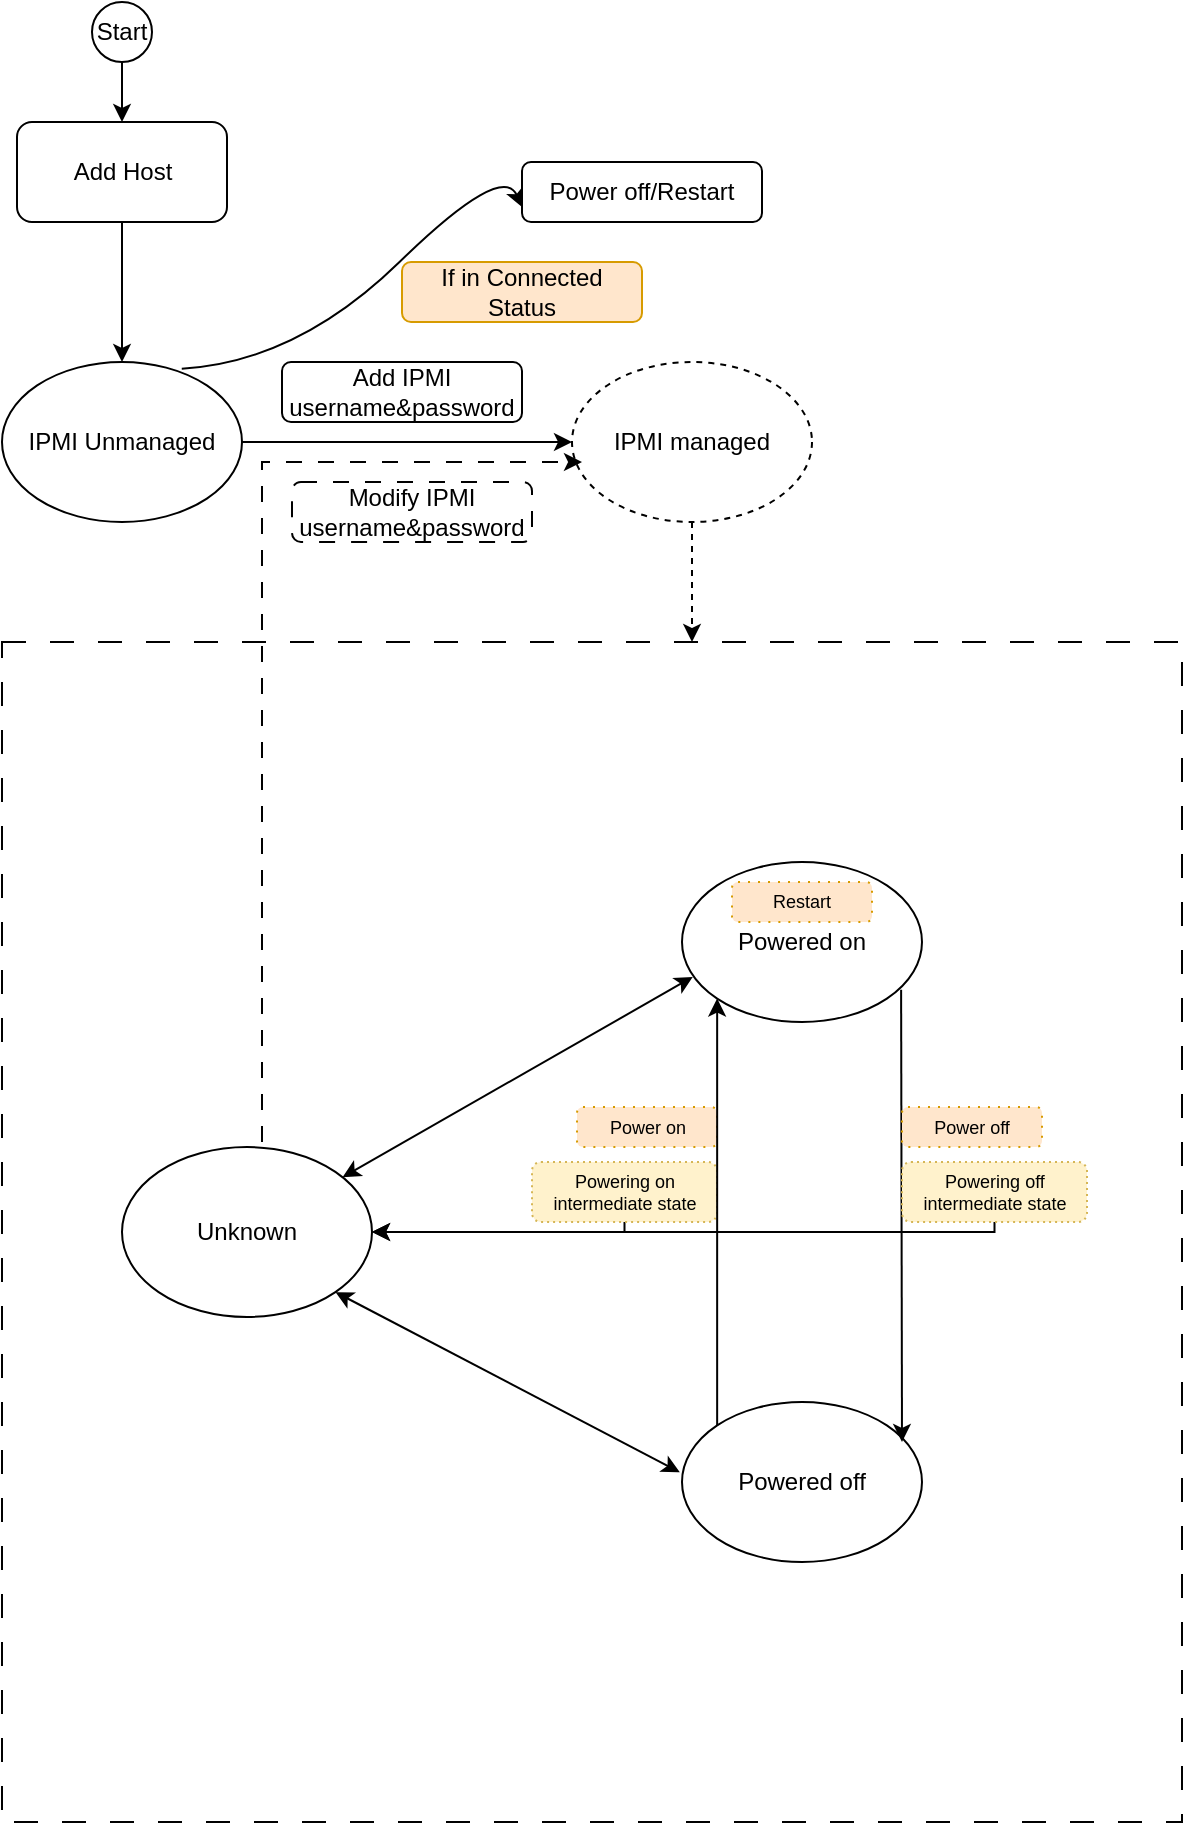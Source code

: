 <mxfile version="21.2.7" type="device">
  <diagram name="Page-1" id="Q9FTQVwlkuvV_LZ7aox5">
    <mxGraphModel dx="1247" dy="1716" grid="1" gridSize="10" guides="1" tooltips="1" connect="1" arrows="1" fold="1" page="1" pageScale="1" pageWidth="850" pageHeight="1100" math="0" shadow="0">
      <root>
        <mxCell id="0" />
        <mxCell id="1" parent="0" />
        <mxCell id="5EF7rtsnszMx5y5t_XUD-1" value="" style="whiteSpace=wrap;html=1;aspect=fixed;dashed=1;dashPattern=12 12;" vertex="1" parent="1">
          <mxGeometry x="150" y="260" width="590" height="590" as="geometry" />
        </mxCell>
        <mxCell id="5EF7rtsnszMx5y5t_XUD-2" value="Powered on" style="ellipse;whiteSpace=wrap;html=1;" vertex="1" parent="1">
          <mxGeometry x="490" y="370" width="120" height="80" as="geometry" />
        </mxCell>
        <mxCell id="5EF7rtsnszMx5y5t_XUD-3" value="Powered off" style="ellipse;whiteSpace=wrap;html=1;" vertex="1" parent="1">
          <mxGeometry x="490" y="640" width="120" height="80" as="geometry" />
        </mxCell>
        <mxCell id="5EF7rtsnszMx5y5t_XUD-4" value="IPMI Unmanaged" style="ellipse;whiteSpace=wrap;html=1;" vertex="1" parent="1">
          <mxGeometry x="150" y="120" width="120" height="80" as="geometry" />
        </mxCell>
        <mxCell id="5EF7rtsnszMx5y5t_XUD-5" style="edgeStyle=orthogonalEdgeStyle;rounded=0;orthogonalLoop=1;jettySize=auto;html=1;entryX=1;entryY=0.5;entryDx=0;entryDy=0;" edge="1" parent="1" source="5EF7rtsnszMx5y5t_XUD-6" target="5EF7rtsnszMx5y5t_XUD-24">
          <mxGeometry relative="1" as="geometry">
            <Array as="points">
              <mxPoint x="461" y="555" />
            </Array>
          </mxGeometry>
        </mxCell>
        <mxCell id="5EF7rtsnszMx5y5t_XUD-6" value="Powering on&lt;br&gt;intermediate state" style="rounded=1;whiteSpace=wrap;html=1;dashed=1;dashPattern=1 2;fontSize=9;fillColor=#fff2cc;strokeColor=#d6b656;" vertex="1" parent="1">
          <mxGeometry x="415" y="520" width="92.5" height="30" as="geometry" />
        </mxCell>
        <mxCell id="5EF7rtsnszMx5y5t_XUD-7" value="Power on" style="rounded=1;whiteSpace=wrap;html=1;fontSize=9;dashed=1;dashPattern=1 4;rotation=0;fillColor=#ffe6cc;strokeColor=#d79b00;" vertex="1" parent="1">
          <mxGeometry x="437.5" y="492.5" width="70" height="20" as="geometry" />
        </mxCell>
        <mxCell id="5EF7rtsnszMx5y5t_XUD-8" value="" style="endArrow=classic;html=1;rounded=0;exitX=0;exitY=0;exitDx=0;exitDy=0;entryX=0;entryY=1;entryDx=0;entryDy=0;" edge="1" parent="1" source="5EF7rtsnszMx5y5t_XUD-3" target="5EF7rtsnszMx5y5t_XUD-2">
          <mxGeometry width="50" height="50" relative="1" as="geometry">
            <mxPoint x="640" y="590" as="sourcePoint" />
            <mxPoint x="690" y="540" as="targetPoint" />
          </mxGeometry>
        </mxCell>
        <mxCell id="5EF7rtsnszMx5y5t_XUD-9" value="" style="endArrow=classic;html=1;rounded=0;exitX=0.913;exitY=0.799;exitDx=0;exitDy=0;exitPerimeter=0;" edge="1" parent="1" source="5EF7rtsnszMx5y5t_XUD-2">
          <mxGeometry width="50" height="50" relative="1" as="geometry">
            <mxPoint x="640" y="590" as="sourcePoint" />
            <mxPoint x="600" y="660" as="targetPoint" />
          </mxGeometry>
        </mxCell>
        <mxCell id="5EF7rtsnszMx5y5t_XUD-10" style="edgeStyle=orthogonalEdgeStyle;rounded=0;orthogonalLoop=1;jettySize=auto;html=1;entryX=1;entryY=0.5;entryDx=0;entryDy=0;" edge="1" parent="1" source="5EF7rtsnszMx5y5t_XUD-11" target="5EF7rtsnszMx5y5t_XUD-24">
          <mxGeometry relative="1" as="geometry">
            <Array as="points">
              <mxPoint x="646" y="555" />
            </Array>
          </mxGeometry>
        </mxCell>
        <mxCell id="5EF7rtsnszMx5y5t_XUD-11" value="Powering off&lt;br&gt;intermediate state" style="rounded=1;whiteSpace=wrap;html=1;dashed=1;dashPattern=1 2;fontSize=9;fillColor=#fff2cc;strokeColor=#d6b656;" vertex="1" parent="1">
          <mxGeometry x="600" y="520" width="92.5" height="30" as="geometry" />
        </mxCell>
        <mxCell id="5EF7rtsnszMx5y5t_XUD-12" value="Power off" style="rounded=1;whiteSpace=wrap;html=1;fontSize=9;dashed=1;dashPattern=1 4;rotation=0;fillColor=#ffe6cc;strokeColor=#d79b00;" vertex="1" parent="1">
          <mxGeometry x="600" y="492.5" width="70" height="20" as="geometry" />
        </mxCell>
        <mxCell id="5EF7rtsnszMx5y5t_XUD-15" value="Restart" style="rounded=1;whiteSpace=wrap;html=1;fontSize=9;dashed=1;dashPattern=1 4;rotation=0;fillColor=#ffe6cc;strokeColor=#d79b00;" vertex="1" parent="1">
          <mxGeometry x="515" y="380" width="70" height="20" as="geometry" />
        </mxCell>
        <mxCell id="5EF7rtsnszMx5y5t_XUD-16" value="IPMI managed" style="ellipse;whiteSpace=wrap;html=1;dashed=1;" vertex="1" parent="1">
          <mxGeometry x="435" y="120" width="120" height="80" as="geometry" />
        </mxCell>
        <mxCell id="5EF7rtsnszMx5y5t_XUD-17" value="" style="endArrow=classic;html=1;rounded=0;exitX=0.5;exitY=1;exitDx=0;exitDy=0;dashed=1;" edge="1" parent="1" source="5EF7rtsnszMx5y5t_XUD-16">
          <mxGeometry width="50" height="50" relative="1" as="geometry">
            <mxPoint x="380" y="320" as="sourcePoint" />
            <mxPoint x="495.0" y="260" as="targetPoint" />
          </mxGeometry>
        </mxCell>
        <mxCell id="5EF7rtsnszMx5y5t_XUD-18" value="" style="endArrow=classic;html=1;rounded=0;exitX=1;exitY=0.5;exitDx=0;exitDy=0;entryX=0;entryY=0.5;entryDx=0;entryDy=0;" edge="1" parent="1" source="5EF7rtsnszMx5y5t_XUD-4" target="5EF7rtsnszMx5y5t_XUD-16">
          <mxGeometry width="50" height="50" relative="1" as="geometry">
            <mxPoint x="380" y="320" as="sourcePoint" />
            <mxPoint x="430" y="270" as="targetPoint" />
          </mxGeometry>
        </mxCell>
        <mxCell id="5EF7rtsnszMx5y5t_XUD-19" value="Start" style="ellipse;whiteSpace=wrap;html=1;aspect=fixed;" vertex="1" parent="1">
          <mxGeometry x="195" y="-60" width="30" height="30" as="geometry" />
        </mxCell>
        <mxCell id="5EF7rtsnszMx5y5t_XUD-20" style="edgeStyle=orthogonalEdgeStyle;rounded=0;orthogonalLoop=1;jettySize=auto;html=1;" edge="1" parent="1" source="5EF7rtsnszMx5y5t_XUD-21" target="5EF7rtsnszMx5y5t_XUD-4">
          <mxGeometry relative="1" as="geometry" />
        </mxCell>
        <mxCell id="5EF7rtsnszMx5y5t_XUD-21" value="Add Host" style="rounded=1;whiteSpace=wrap;html=1;" vertex="1" parent="1">
          <mxGeometry x="157.5" width="105" height="50" as="geometry" />
        </mxCell>
        <mxCell id="5EF7rtsnszMx5y5t_XUD-22" value="" style="endArrow=classic;html=1;rounded=0;exitX=0.5;exitY=1;exitDx=0;exitDy=0;entryX=0.5;entryY=0;entryDx=0;entryDy=0;" edge="1" parent="1" source="5EF7rtsnszMx5y5t_XUD-19" target="5EF7rtsnszMx5y5t_XUD-21">
          <mxGeometry width="50" height="50" relative="1" as="geometry">
            <mxPoint x="430" y="140" as="sourcePoint" />
            <mxPoint x="480" y="90" as="targetPoint" />
          </mxGeometry>
        </mxCell>
        <mxCell id="5EF7rtsnszMx5y5t_XUD-23" value="Add IPMI username&amp;amp;password" style="rounded=1;whiteSpace=wrap;html=1;" vertex="1" parent="1">
          <mxGeometry x="290" y="120" width="120" height="30" as="geometry" />
        </mxCell>
        <mxCell id="5EF7rtsnszMx5y5t_XUD-24" value="Unknown" style="ellipse;whiteSpace=wrap;html=1;" vertex="1" parent="1">
          <mxGeometry x="210" y="512.5" width="125" height="85" as="geometry" />
        </mxCell>
        <mxCell id="5EF7rtsnszMx5y5t_XUD-25" value="" style="endArrow=classic;startArrow=classic;html=1;rounded=0;entryX=0.045;entryY=0.718;entryDx=0;entryDy=0;entryPerimeter=0;" edge="1" parent="1" source="5EF7rtsnszMx5y5t_XUD-24" target="5EF7rtsnszMx5y5t_XUD-2">
          <mxGeometry width="50" height="50" relative="1" as="geometry">
            <mxPoint x="430" y="500" as="sourcePoint" />
            <mxPoint x="480" y="450" as="targetPoint" />
          </mxGeometry>
        </mxCell>
        <mxCell id="5EF7rtsnszMx5y5t_XUD-26" value="" style="endArrow=classic;startArrow=classic;html=1;rounded=0;entryX=-0.009;entryY=0.439;entryDx=0;entryDy=0;entryPerimeter=0;exitX=1;exitY=1;exitDx=0;exitDy=0;" edge="1" parent="1" source="5EF7rtsnszMx5y5t_XUD-24" target="5EF7rtsnszMx5y5t_XUD-3">
          <mxGeometry width="50" height="50" relative="1" as="geometry">
            <mxPoint x="338" y="539" as="sourcePoint" />
            <mxPoint x="505" y="437" as="targetPoint" />
          </mxGeometry>
        </mxCell>
        <mxCell id="5EF7rtsnszMx5y5t_XUD-29" value="Power off/Restart" style="rounded=1;whiteSpace=wrap;html=1;rotation=0;" vertex="1" parent="1">
          <mxGeometry x="410" y="20" width="120" height="30" as="geometry" />
        </mxCell>
        <mxCell id="5EF7rtsnszMx5y5t_XUD-32" value="" style="curved=1;endArrow=classic;html=1;rounded=0;entryX=0;entryY=0.75;entryDx=0;entryDy=0;exitX=0.749;exitY=0.042;exitDx=0;exitDy=0;exitPerimeter=0;" edge="1" parent="1" source="5EF7rtsnszMx5y5t_XUD-4" target="5EF7rtsnszMx5y5t_XUD-29">
          <mxGeometry width="50" height="50" relative="1" as="geometry">
            <mxPoint x="247.5" y="120" as="sourcePoint" />
            <mxPoint x="297.5" y="70" as="targetPoint" />
            <Array as="points">
              <mxPoint x="297.5" y="120" />
              <mxPoint x="400" y="20" />
            </Array>
          </mxGeometry>
        </mxCell>
        <mxCell id="5EF7rtsnszMx5y5t_XUD-33" value="If in Connected Status" style="rounded=1;whiteSpace=wrap;html=1;fillColor=#ffe6cc;strokeColor=#d79b00;" vertex="1" parent="1">
          <mxGeometry x="350" y="70" width="120" height="30" as="geometry" />
        </mxCell>
        <mxCell id="5EF7rtsnszMx5y5t_XUD-35" value="" style="endArrow=classic;html=1;rounded=0;dashed=1;dashPattern=8 8;" edge="1" parent="1">
          <mxGeometry width="50" height="50" relative="1" as="geometry">
            <mxPoint x="280" y="510" as="sourcePoint" />
            <mxPoint x="440" y="170" as="targetPoint" />
            <Array as="points">
              <mxPoint x="280" y="170" />
            </Array>
          </mxGeometry>
        </mxCell>
        <mxCell id="5EF7rtsnszMx5y5t_XUD-36" value="Modify IPMI username&amp;amp;password" style="rounded=1;whiteSpace=wrap;html=1;dashed=1;dashPattern=8 8;" vertex="1" parent="1">
          <mxGeometry x="295" y="180" width="120" height="30" as="geometry" />
        </mxCell>
      </root>
    </mxGraphModel>
  </diagram>
</mxfile>
